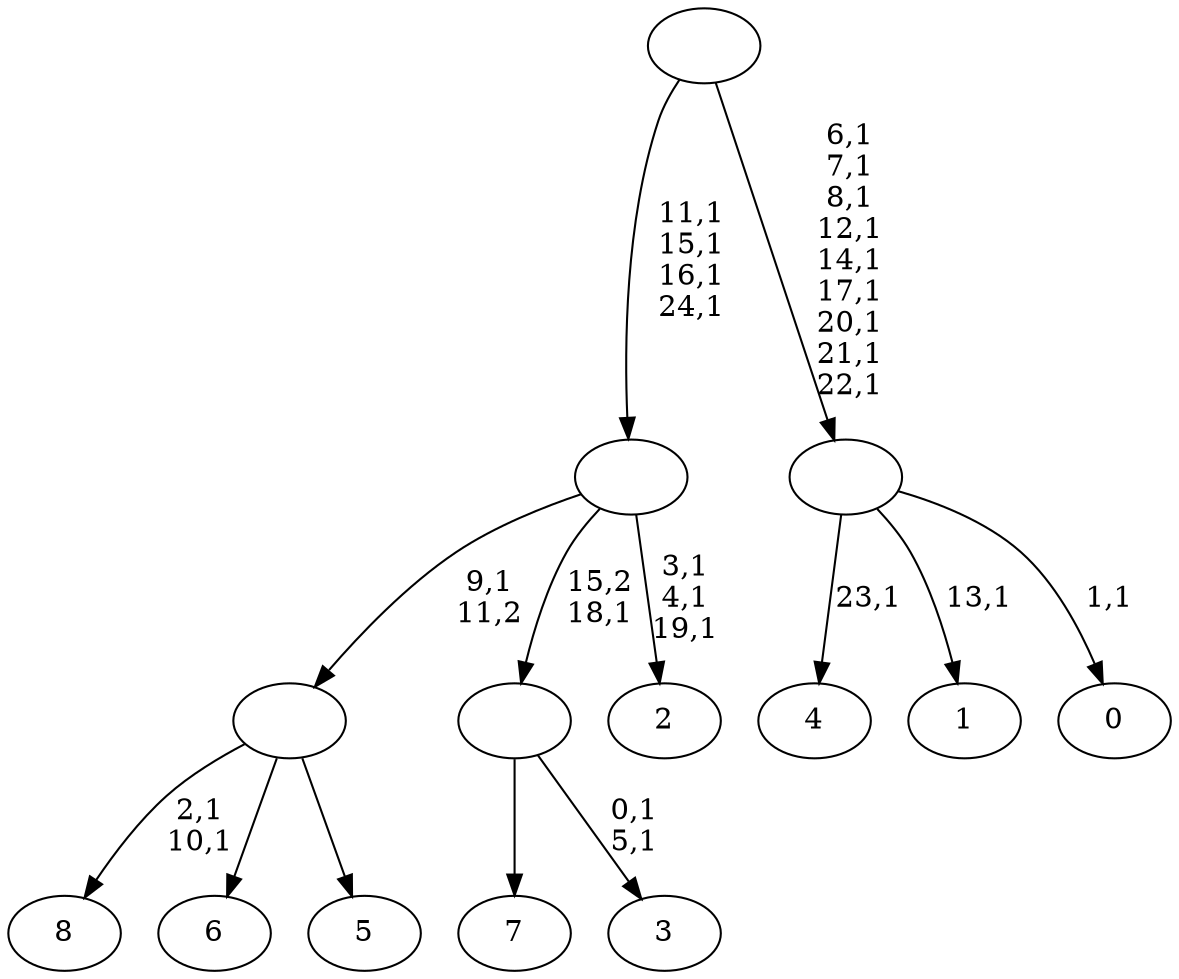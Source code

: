 digraph T {
	34 [label="8"]
	31 [label="7"]
	30 [label="6"]
	29 [label="5"]
	28 [label=""]
	27 [label="4"]
	25 [label="3"]
	22 [label=""]
	21 [label="2"]
	17 [label=""]
	13 [label="1"]
	11 [label="0"]
	9 [label=""]
	0 [label=""]
	28 -> 34 [label="2,1\n10,1"]
	28 -> 30 [label=""]
	28 -> 29 [label=""]
	22 -> 25 [label="0,1\n5,1"]
	22 -> 31 [label=""]
	17 -> 21 [label="3,1\n4,1\n19,1"]
	17 -> 28 [label="9,1\n11,2"]
	17 -> 22 [label="15,2\n18,1"]
	9 -> 11 [label="1,1"]
	9 -> 13 [label="13,1"]
	9 -> 27 [label="23,1"]
	0 -> 9 [label="6,1\n7,1\n8,1\n12,1\n14,1\n17,1\n20,1\n21,1\n22,1"]
	0 -> 17 [label="11,1\n15,1\n16,1\n24,1"]
}

